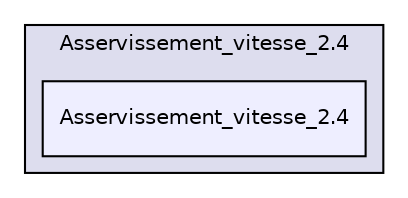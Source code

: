 digraph "Software/Asservissement/Asservissement/Asservissement_vitesse_2.4/Asservissement_vitesse_2.4" {
  compound=true
  node [ fontsize="10", fontname="Helvetica"];
  edge [ labelfontsize="10", labelfontname="Helvetica"];
  subgraph clusterdir_5e2791eb1f58290527dd26059753918e {
    graph [ bgcolor="#ddddee", pencolor="black", label="Asservissement_vitesse_2.4" fontname="Helvetica", fontsize="10", URL="dir_5e2791eb1f58290527dd26059753918e.html"]
  dir_a0c51c3f831298ea61156dd6040f7c8c [shape=box, label="Asservissement_vitesse_2.4", style="filled", fillcolor="#eeeeff", pencolor="black", URL="dir_a0c51c3f831298ea61156dd6040f7c8c.html"];
  }
}
